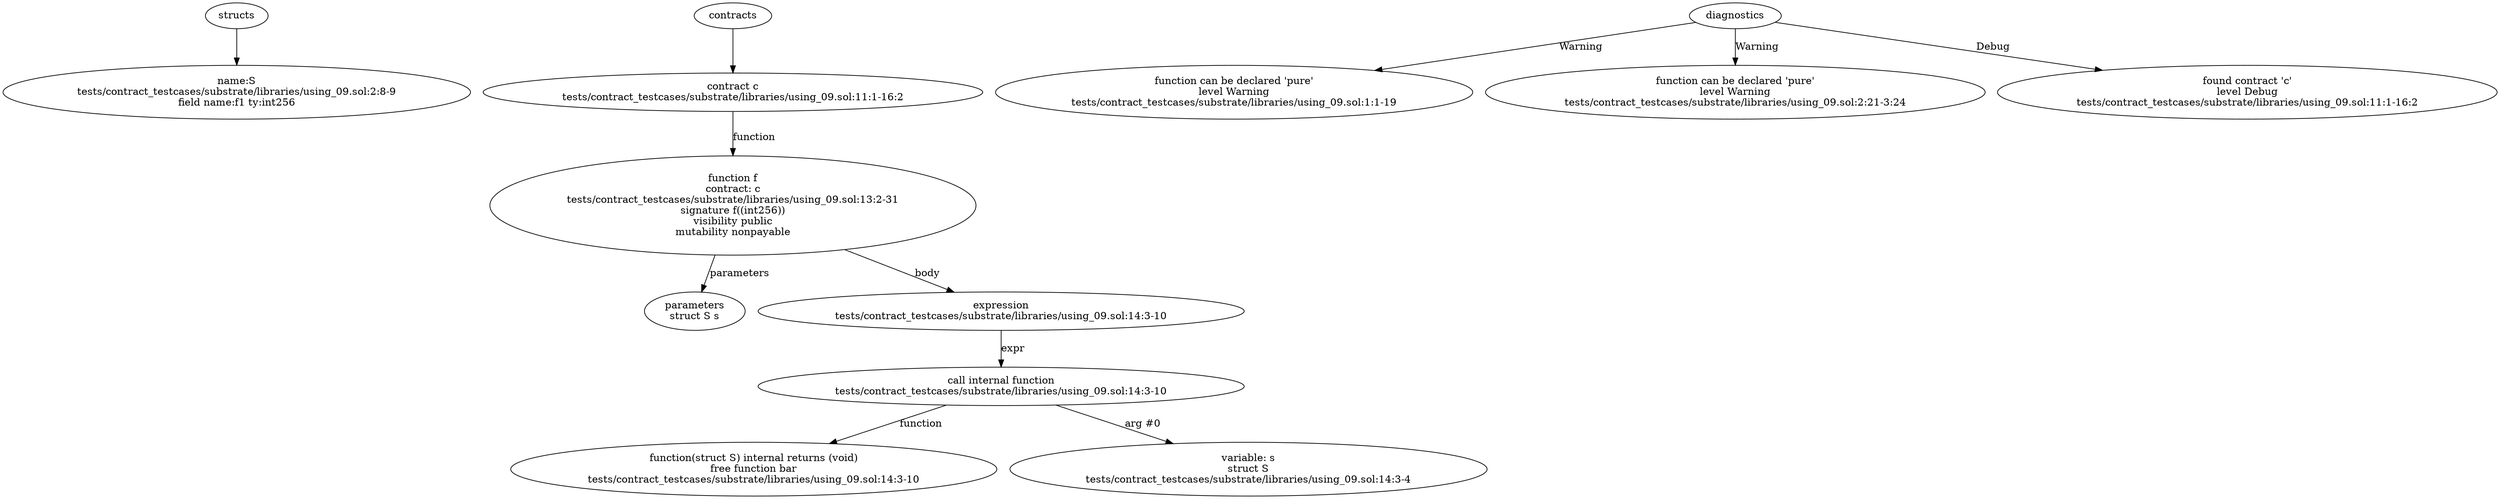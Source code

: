 strict digraph "tests/contract_testcases/substrate/libraries/using_09.sol" {
	S [label="name:S\ntests/contract_testcases/substrate/libraries/using_09.sol:2:8-9\nfield name:f1 ty:int256"]
	contract [label="contract c\ntests/contract_testcases/substrate/libraries/using_09.sol:11:1-16:2"]
	f [label="function f\ncontract: c\ntests/contract_testcases/substrate/libraries/using_09.sol:13:2-31\nsignature f((int256))\nvisibility public\nmutability nonpayable"]
	parameters [label="parameters\nstruct S s"]
	expr [label="expression\ntests/contract_testcases/substrate/libraries/using_09.sol:14:3-10"]
	call_internal_function [label="call internal function\ntests/contract_testcases/substrate/libraries/using_09.sol:14:3-10"]
	internal_function [label="function(struct S) internal returns (void)\nfree function bar\ntests/contract_testcases/substrate/libraries/using_09.sol:14:3-10"]
	variable [label="variable: s\nstruct S\ntests/contract_testcases/substrate/libraries/using_09.sol:14:3-4"]
	diagnostic [label="function can be declared 'pure'\nlevel Warning\ntests/contract_testcases/substrate/libraries/using_09.sol:1:1-19"]
	diagnostic_12 [label="function can be declared 'pure'\nlevel Warning\ntests/contract_testcases/substrate/libraries/using_09.sol:2:21-3:24"]
	diagnostic_13 [label="found contract 'c'\nlevel Debug\ntests/contract_testcases/substrate/libraries/using_09.sol:11:1-16:2"]
	structs -> S
	contracts -> contract
	contract -> f [label="function"]
	f -> parameters [label="parameters"]
	f -> expr [label="body"]
	expr -> call_internal_function [label="expr"]
	call_internal_function -> internal_function [label="function"]
	call_internal_function -> variable [label="arg #0"]
	diagnostics -> diagnostic [label="Warning"]
	diagnostics -> diagnostic_12 [label="Warning"]
	diagnostics -> diagnostic_13 [label="Debug"]
}
